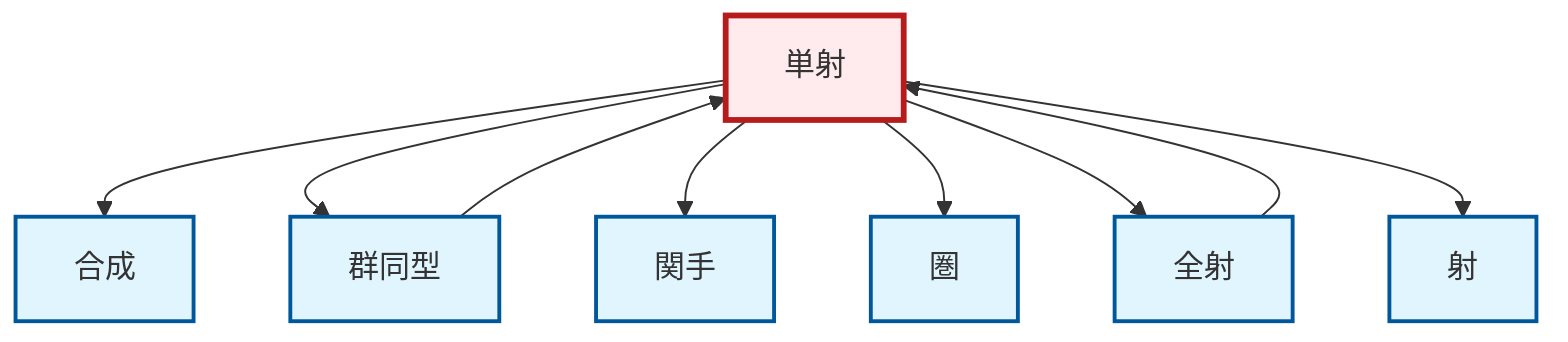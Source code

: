 graph TD
    classDef definition fill:#e1f5fe,stroke:#01579b,stroke-width:2px
    classDef theorem fill:#f3e5f5,stroke:#4a148c,stroke-width:2px
    classDef axiom fill:#fff3e0,stroke:#e65100,stroke-width:2px
    classDef example fill:#e8f5e9,stroke:#1b5e20,stroke-width:2px
    classDef current fill:#ffebee,stroke:#b71c1c,stroke-width:3px
    def-functor["関手"]:::definition
    def-monomorphism["単射"]:::definition
    def-morphism["射"]:::definition
    def-category["圏"]:::definition
    def-composition["合成"]:::definition
    def-epimorphism["全射"]:::definition
    def-isomorphism["群同型"]:::definition
    def-isomorphism --> def-monomorphism
    def-monomorphism --> def-composition
    def-monomorphism --> def-isomorphism
    def-monomorphism --> def-functor
    def-monomorphism --> def-category
    def-monomorphism --> def-epimorphism
    def-monomorphism --> def-morphism
    def-epimorphism --> def-monomorphism
    class def-monomorphism current
